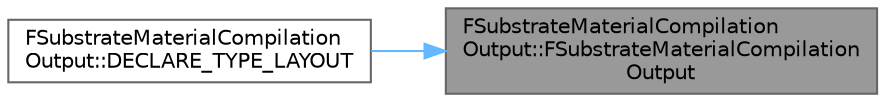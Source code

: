 digraph "FSubstrateMaterialCompilationOutput::FSubstrateMaterialCompilationOutput"
{
 // INTERACTIVE_SVG=YES
 // LATEX_PDF_SIZE
  bgcolor="transparent";
  edge [fontname=Helvetica,fontsize=10,labelfontname=Helvetica,labelfontsize=10];
  node [fontname=Helvetica,fontsize=10,shape=box,height=0.2,width=0.4];
  rankdir="RL";
  Node1 [id="Node000001",label="FSubstrateMaterialCompilation\lOutput::FSubstrateMaterialCompilation\lOutput",height=0.2,width=0.4,color="gray40", fillcolor="grey60", style="filled", fontcolor="black",tooltip=" "];
  Node1 -> Node2 [id="edge1_Node000001_Node000002",dir="back",color="steelblue1",style="solid",tooltip=" "];
  Node2 [id="Node000002",label="FSubstrateMaterialCompilation\lOutput::DECLARE_TYPE_LAYOUT",height=0.2,width=0.4,color="grey40", fillcolor="white", style="filled",URL="$de/d22/structFSubstrateMaterialCompilationOutput.html#aa53ff754d937f67dc8e1827768de3115",tooltip=" "];
}
